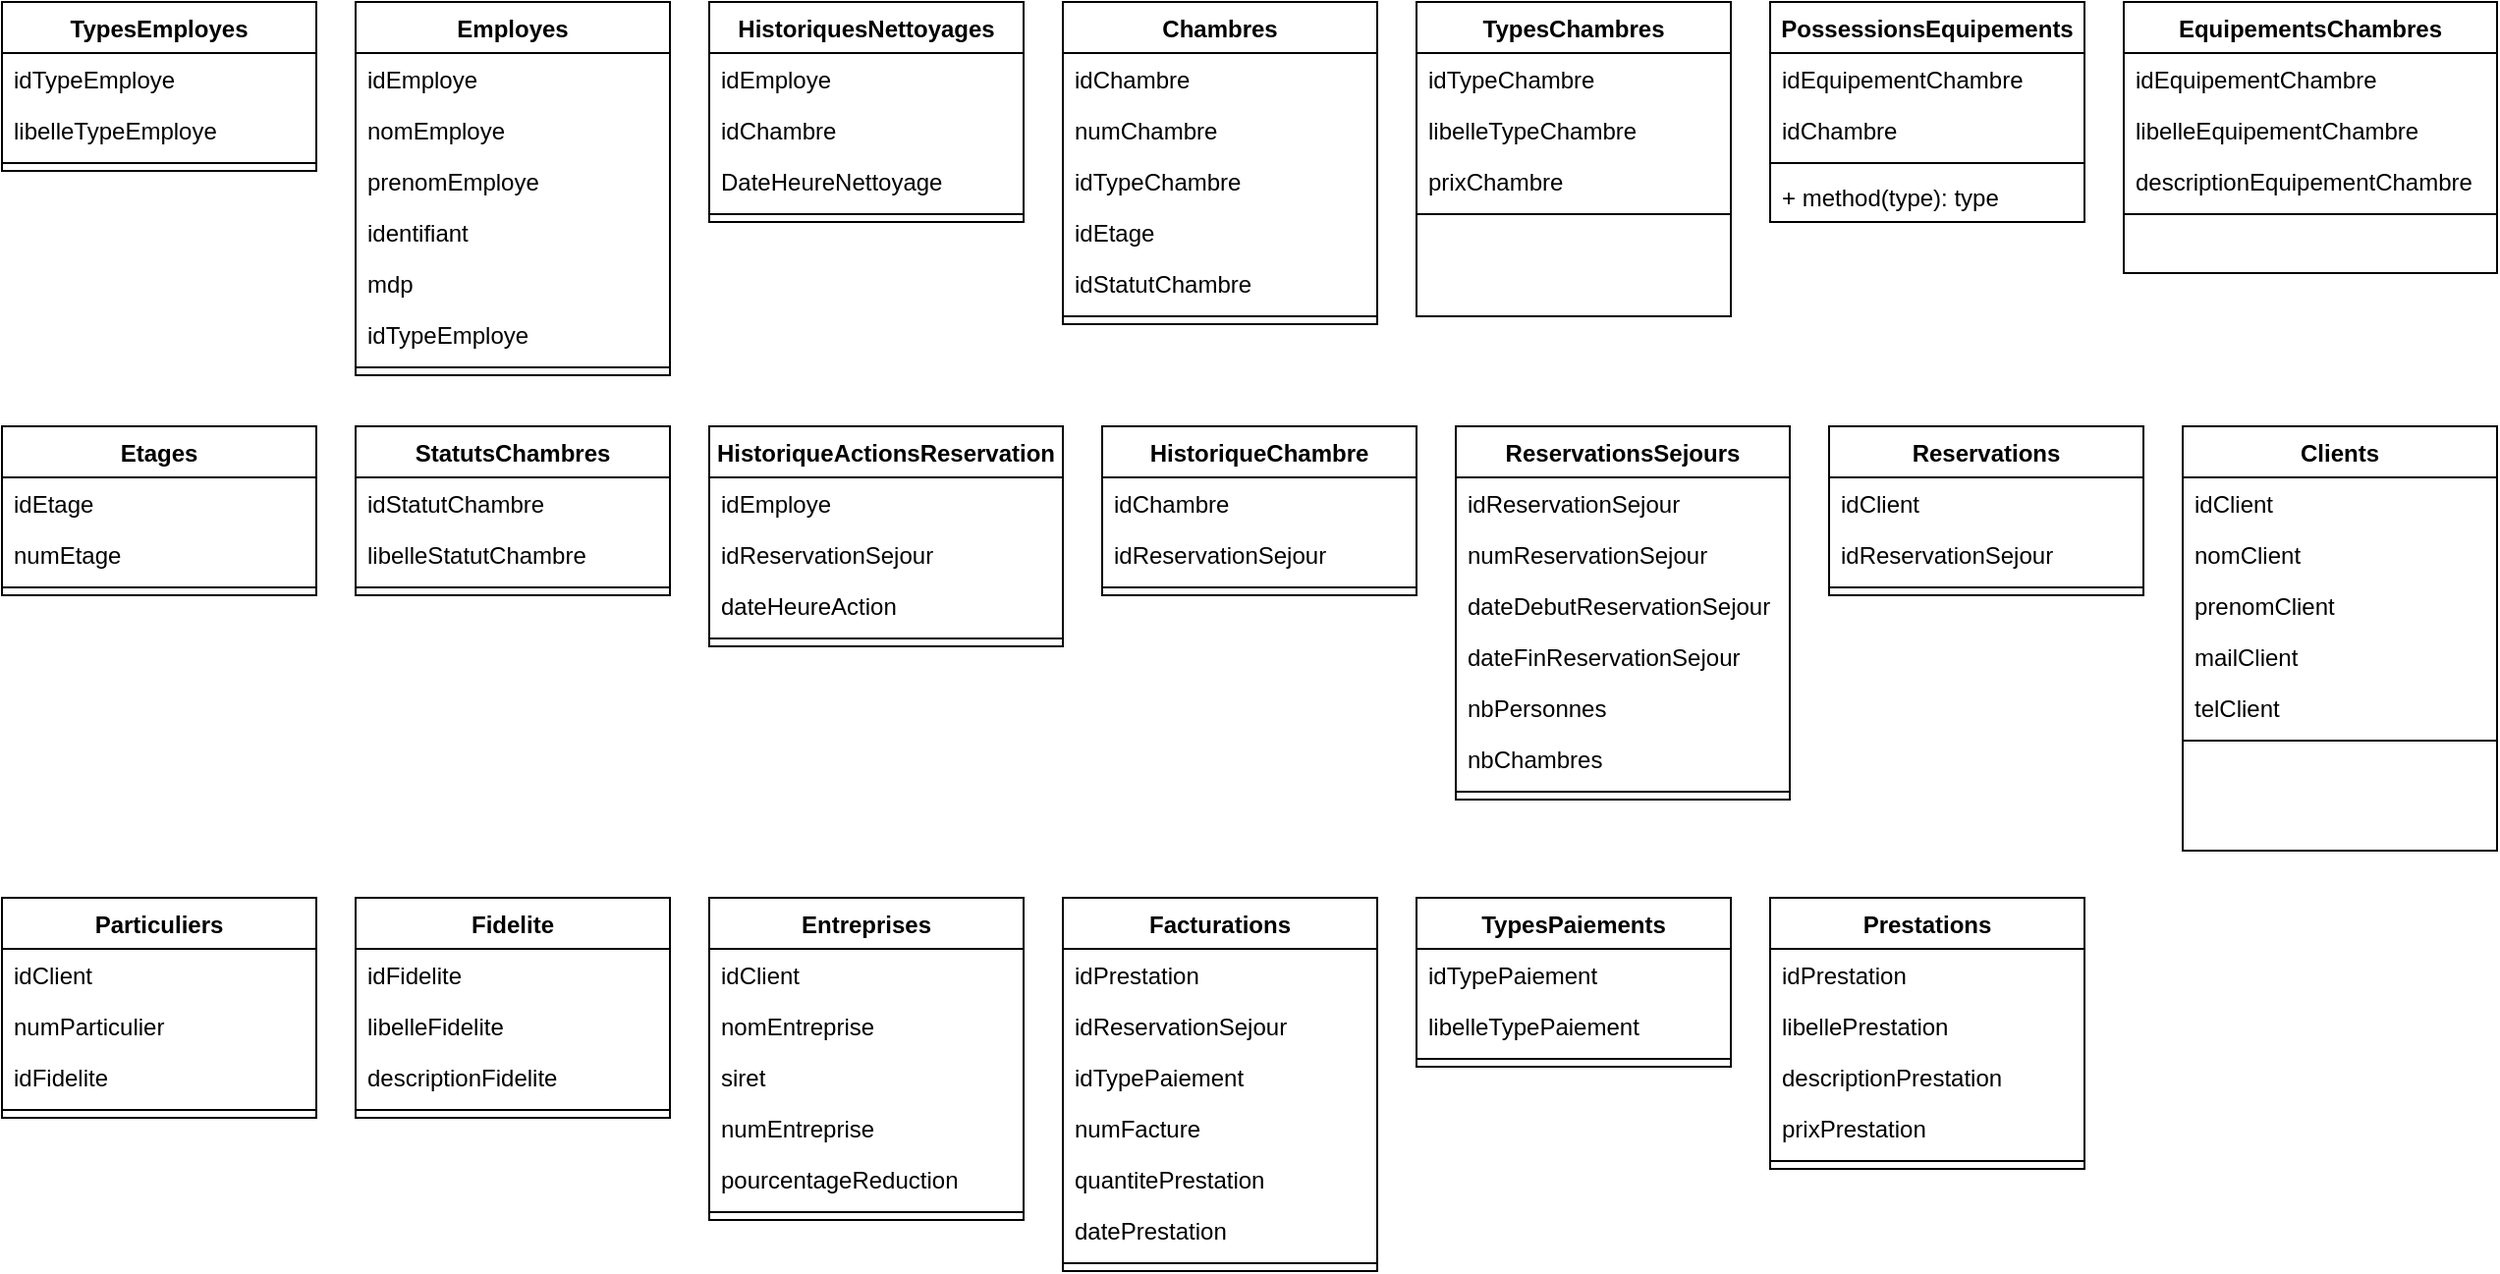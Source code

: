 <mxfile version="20.3.0" type="device"><diagram id="C5RBs43oDa-KdzZeNtuy" name="Page-1"><mxGraphModel dx="2249" dy="865" grid="1" gridSize="10" guides="1" tooltips="1" connect="1" arrows="1" fold="1" page="1" pageScale="1" pageWidth="827" pageHeight="1169" math="0" shadow="0"><root><mxCell id="WIyWlLk6GJQsqaUBKTNV-0"/><mxCell id="WIyWlLk6GJQsqaUBKTNV-1" parent="WIyWlLk6GJQsqaUBKTNV-0"/><mxCell id="zkfFHV4jXpPFQw0GAbJ--0" value="Clients" style="swimlane;fontStyle=1;align=center;verticalAlign=top;childLayout=stackLayout;horizontal=1;startSize=26;horizontalStack=0;resizeParent=1;resizeLast=0;collapsible=1;marginBottom=0;rounded=0;shadow=0;strokeWidth=1;" parent="WIyWlLk6GJQsqaUBKTNV-1" vertex="1"><mxGeometry x="800" y="280" width="160" height="216" as="geometry"><mxRectangle x="230" y="140" width="160" height="26" as="alternateBounds"/></mxGeometry></mxCell><mxCell id="EFYu85Zkfq5qAzav_KSJ-3" value="idClient" style="text;strokeColor=none;fillColor=none;align=left;verticalAlign=top;spacingLeft=4;spacingRight=4;overflow=hidden;rotatable=0;points=[[0,0.5],[1,0.5]];portConstraint=eastwest;" parent="zkfFHV4jXpPFQw0GAbJ--0" vertex="1"><mxGeometry y="26" width="160" height="26" as="geometry"/></mxCell><mxCell id="zkfFHV4jXpPFQw0GAbJ--1" value="nomClient" style="text;align=left;verticalAlign=top;spacingLeft=4;spacingRight=4;overflow=hidden;rotatable=0;points=[[0,0.5],[1,0.5]];portConstraint=eastwest;" parent="zkfFHV4jXpPFQw0GAbJ--0" vertex="1"><mxGeometry y="52" width="160" height="26" as="geometry"/></mxCell><mxCell id="EFYu85Zkfq5qAzav_KSJ-1" value="prenomClient" style="text;strokeColor=none;fillColor=none;align=left;verticalAlign=top;spacingLeft=4;spacingRight=4;overflow=hidden;rotatable=0;points=[[0,0.5],[1,0.5]];portConstraint=eastwest;" parent="zkfFHV4jXpPFQw0GAbJ--0" vertex="1"><mxGeometry y="78" width="160" height="26" as="geometry"/></mxCell><mxCell id="zkfFHV4jXpPFQw0GAbJ--3" value="mailClient" style="text;align=left;verticalAlign=top;spacingLeft=4;spacingRight=4;overflow=hidden;rotatable=0;points=[[0,0.5],[1,0.5]];portConstraint=eastwest;rounded=0;shadow=0;html=0;" parent="zkfFHV4jXpPFQw0GAbJ--0" vertex="1"><mxGeometry y="104" width="160" height="26" as="geometry"/></mxCell><mxCell id="EFYu85Zkfq5qAzav_KSJ-2" value="telClient" style="text;strokeColor=none;fillColor=none;align=left;verticalAlign=top;spacingLeft=4;spacingRight=4;overflow=hidden;rotatable=0;points=[[0,0.5],[1,0.5]];portConstraint=eastwest;" parent="zkfFHV4jXpPFQw0GAbJ--0" vertex="1"><mxGeometry y="130" width="160" height="26" as="geometry"/></mxCell><mxCell id="zkfFHV4jXpPFQw0GAbJ--4" value="" style="line;html=1;strokeWidth=1;align=left;verticalAlign=middle;spacingTop=-1;spacingLeft=3;spacingRight=3;rotatable=0;labelPosition=right;points=[];portConstraint=eastwest;" parent="zkfFHV4jXpPFQw0GAbJ--0" vertex="1"><mxGeometry y="156" width="160" height="8" as="geometry"/></mxCell><mxCell id="zkfFHV4jXpPFQw0GAbJ--6" value="EquipementsChambres" style="swimlane;fontStyle=1;align=center;verticalAlign=top;childLayout=stackLayout;horizontal=1;startSize=26;horizontalStack=0;resizeParent=1;resizeLast=0;collapsible=1;marginBottom=0;rounded=0;shadow=0;strokeWidth=1;" parent="WIyWlLk6GJQsqaUBKTNV-1" vertex="1"><mxGeometry x="770" y="64" width="190" height="138" as="geometry"><mxRectangle x="130" y="380" width="160" height="26" as="alternateBounds"/></mxGeometry></mxCell><mxCell id="EFYu85Zkfq5qAzav_KSJ-9" value="idEquipementChambre" style="text;strokeColor=none;fillColor=none;align=left;verticalAlign=top;spacingLeft=4;spacingRight=4;overflow=hidden;rotatable=0;points=[[0,0.5],[1,0.5]];portConstraint=eastwest;" parent="zkfFHV4jXpPFQw0GAbJ--6" vertex="1"><mxGeometry y="26" width="190" height="26" as="geometry"/></mxCell><mxCell id="EFYu85Zkfq5qAzav_KSJ-10" value="libelleEquipementChambre" style="text;strokeColor=none;fillColor=none;align=left;verticalAlign=top;spacingLeft=4;spacingRight=4;overflow=hidden;rotatable=0;points=[[0,0.5],[1,0.5]];portConstraint=eastwest;" parent="zkfFHV4jXpPFQw0GAbJ--6" vertex="1"><mxGeometry y="52" width="190" height="26" as="geometry"/></mxCell><mxCell id="EFYu85Zkfq5qAzav_KSJ-11" value="descriptionEquipementChambre" style="text;strokeColor=none;fillColor=none;align=left;verticalAlign=top;spacingLeft=4;spacingRight=4;overflow=hidden;rotatable=0;points=[[0,0.5],[1,0.5]];portConstraint=eastwest;" parent="zkfFHV4jXpPFQw0GAbJ--6" vertex="1"><mxGeometry y="78" width="190" height="26" as="geometry"/></mxCell><mxCell id="zkfFHV4jXpPFQw0GAbJ--9" value="" style="line;html=1;strokeWidth=1;align=left;verticalAlign=middle;spacingTop=-1;spacingLeft=3;spacingRight=3;rotatable=0;labelPosition=right;points=[];portConstraint=eastwest;" parent="zkfFHV4jXpPFQw0GAbJ--6" vertex="1"><mxGeometry y="104" width="190" height="8" as="geometry"/></mxCell><mxCell id="zkfFHV4jXpPFQw0GAbJ--13" value="Employes" style="swimlane;fontStyle=1;align=center;verticalAlign=top;childLayout=stackLayout;horizontal=1;startSize=26;horizontalStack=0;resizeParent=1;resizeLast=0;collapsible=1;marginBottom=0;rounded=0;shadow=0;strokeWidth=1;" parent="WIyWlLk6GJQsqaUBKTNV-1" vertex="1"><mxGeometry x="-130" y="64" width="160" height="190" as="geometry"><mxRectangle x="340" y="380" width="170" height="26" as="alternateBounds"/></mxGeometry></mxCell><mxCell id="EFYu85Zkfq5qAzav_KSJ-4" value="idEmploye" style="text;strokeColor=none;fillColor=none;align=left;verticalAlign=top;spacingLeft=4;spacingRight=4;overflow=hidden;rotatable=0;points=[[0,0.5],[1,0.5]];portConstraint=eastwest;" parent="zkfFHV4jXpPFQw0GAbJ--13" vertex="1"><mxGeometry y="26" width="160" height="26" as="geometry"/></mxCell><mxCell id="EFYu85Zkfq5qAzav_KSJ-5" value="nomEmploye" style="text;strokeColor=none;fillColor=none;align=left;verticalAlign=top;spacingLeft=4;spacingRight=4;overflow=hidden;rotatable=0;points=[[0,0.5],[1,0.5]];portConstraint=eastwest;" parent="zkfFHV4jXpPFQw0GAbJ--13" vertex="1"><mxGeometry y="52" width="160" height="26" as="geometry"/></mxCell><mxCell id="EFYu85Zkfq5qAzav_KSJ-6" value="prenomEmploye" style="text;strokeColor=none;fillColor=none;align=left;verticalAlign=top;spacingLeft=4;spacingRight=4;overflow=hidden;rotatable=0;points=[[0,0.5],[1,0.5]];portConstraint=eastwest;" parent="zkfFHV4jXpPFQw0GAbJ--13" vertex="1"><mxGeometry y="78" width="160" height="26" as="geometry"/></mxCell><mxCell id="EFYu85Zkfq5qAzav_KSJ-7" value="identifiant" style="text;strokeColor=none;fillColor=none;align=left;verticalAlign=top;spacingLeft=4;spacingRight=4;overflow=hidden;rotatable=0;points=[[0,0.5],[1,0.5]];portConstraint=eastwest;" parent="zkfFHV4jXpPFQw0GAbJ--13" vertex="1"><mxGeometry y="104" width="160" height="26" as="geometry"/></mxCell><mxCell id="EFYu85Zkfq5qAzav_KSJ-8" value="mdp" style="text;strokeColor=none;fillColor=none;align=left;verticalAlign=top;spacingLeft=4;spacingRight=4;overflow=hidden;rotatable=0;points=[[0,0.5],[1,0.5]];portConstraint=eastwest;" parent="zkfFHV4jXpPFQw0GAbJ--13" vertex="1"><mxGeometry y="130" width="160" height="26" as="geometry"/></mxCell><mxCell id="dRD_gudBQJXESRgsZp4Q-0" value="idTypeEmploye" style="text;strokeColor=none;fillColor=none;align=left;verticalAlign=top;spacingLeft=4;spacingRight=4;overflow=hidden;rotatable=0;points=[[0,0.5],[1,0.5]];portConstraint=eastwest;" parent="zkfFHV4jXpPFQw0GAbJ--13" vertex="1"><mxGeometry y="156" width="160" height="26" as="geometry"/></mxCell><mxCell id="zkfFHV4jXpPFQw0GAbJ--15" value="" style="line;html=1;strokeWidth=1;align=left;verticalAlign=middle;spacingTop=-1;spacingLeft=3;spacingRight=3;rotatable=0;labelPosition=right;points=[];portConstraint=eastwest;" parent="zkfFHV4jXpPFQw0GAbJ--13" vertex="1"><mxGeometry y="182" width="160" height="8" as="geometry"/></mxCell><mxCell id="zkfFHV4jXpPFQw0GAbJ--17" value="TypesChambres" style="swimlane;fontStyle=1;align=center;verticalAlign=top;childLayout=stackLayout;horizontal=1;startSize=26;horizontalStack=0;resizeParent=1;resizeLast=0;collapsible=1;marginBottom=0;rounded=0;shadow=0;strokeWidth=1;" parent="WIyWlLk6GJQsqaUBKTNV-1" vertex="1"><mxGeometry x="410" y="64" width="160" height="160" as="geometry"><mxRectangle x="550" y="140" width="160" height="26" as="alternateBounds"/></mxGeometry></mxCell><mxCell id="zkfFHV4jXpPFQw0GAbJ--18" value="idTypeChambre" style="text;align=left;verticalAlign=top;spacingLeft=4;spacingRight=4;overflow=hidden;rotatable=0;points=[[0,0.5],[1,0.5]];portConstraint=eastwest;" parent="zkfFHV4jXpPFQw0GAbJ--17" vertex="1"><mxGeometry y="26" width="160" height="26" as="geometry"/></mxCell><mxCell id="zkfFHV4jXpPFQw0GAbJ--19" value="libelleTypeChambre" style="text;align=left;verticalAlign=top;spacingLeft=4;spacingRight=4;overflow=hidden;rotatable=0;points=[[0,0.5],[1,0.5]];portConstraint=eastwest;rounded=0;shadow=0;html=0;" parent="zkfFHV4jXpPFQw0GAbJ--17" vertex="1"><mxGeometry y="52" width="160" height="26" as="geometry"/></mxCell><mxCell id="zkfFHV4jXpPFQw0GAbJ--20" value="prixChambre" style="text;align=left;verticalAlign=top;spacingLeft=4;spacingRight=4;overflow=hidden;rotatable=0;points=[[0,0.5],[1,0.5]];portConstraint=eastwest;rounded=0;shadow=0;html=0;" parent="zkfFHV4jXpPFQw0GAbJ--17" vertex="1"><mxGeometry y="78" width="160" height="26" as="geometry"/></mxCell><mxCell id="zkfFHV4jXpPFQw0GAbJ--23" value="" style="line;html=1;strokeWidth=1;align=left;verticalAlign=middle;spacingTop=-1;spacingLeft=3;spacingRight=3;rotatable=0;labelPosition=right;points=[];portConstraint=eastwest;" parent="zkfFHV4jXpPFQw0GAbJ--17" vertex="1"><mxGeometry y="104" width="160" height="8" as="geometry"/></mxCell><mxCell id="EFYu85Zkfq5qAzav_KSJ-12" value="Chambres" style="swimlane;fontStyle=1;align=center;verticalAlign=top;childLayout=stackLayout;horizontal=1;startSize=26;horizontalStack=0;resizeParent=1;resizeParentMax=0;resizeLast=0;collapsible=1;marginBottom=0;" parent="WIyWlLk6GJQsqaUBKTNV-1" vertex="1"><mxGeometry x="230" y="64" width="160" height="164" as="geometry"><mxRectangle x="40" y="320" width="100" height="26" as="alternateBounds"/></mxGeometry></mxCell><mxCell id="EFYu85Zkfq5qAzav_KSJ-13" value="idChambre" style="text;strokeColor=none;fillColor=none;align=left;verticalAlign=top;spacingLeft=4;spacingRight=4;overflow=hidden;rotatable=0;points=[[0,0.5],[1,0.5]];portConstraint=eastwest;" parent="EFYu85Zkfq5qAzav_KSJ-12" vertex="1"><mxGeometry y="26" width="160" height="26" as="geometry"/></mxCell><mxCell id="EFYu85Zkfq5qAzav_KSJ-16" value="numChambre" style="text;strokeColor=none;fillColor=none;align=left;verticalAlign=top;spacingLeft=4;spacingRight=4;overflow=hidden;rotatable=0;points=[[0,0.5],[1,0.5]];portConstraint=eastwest;" parent="EFYu85Zkfq5qAzav_KSJ-12" vertex="1"><mxGeometry y="52" width="160" height="26" as="geometry"/></mxCell><mxCell id="dRD_gudBQJXESRgsZp4Q-7" value="idTypeChambre" style="text;strokeColor=none;fillColor=none;align=left;verticalAlign=top;spacingLeft=4;spacingRight=4;overflow=hidden;rotatable=0;points=[[0,0.5],[1,0.5]];portConstraint=eastwest;" parent="EFYu85Zkfq5qAzav_KSJ-12" vertex="1"><mxGeometry y="78" width="160" height="26" as="geometry"/></mxCell><mxCell id="dRD_gudBQJXESRgsZp4Q-14" value="idEtage" style="text;strokeColor=none;fillColor=none;align=left;verticalAlign=top;spacingLeft=4;spacingRight=4;overflow=hidden;rotatable=0;points=[[0,0.5],[1,0.5]];portConstraint=eastwest;" parent="EFYu85Zkfq5qAzav_KSJ-12" vertex="1"><mxGeometry y="104" width="160" height="26" as="geometry"/></mxCell><mxCell id="dRD_gudBQJXESRgsZp4Q-15" value="idStatutChambre" style="text;strokeColor=none;fillColor=none;align=left;verticalAlign=top;spacingLeft=4;spacingRight=4;overflow=hidden;rotatable=0;points=[[0,0.5],[1,0.5]];portConstraint=eastwest;" parent="EFYu85Zkfq5qAzav_KSJ-12" vertex="1"><mxGeometry y="130" width="160" height="26" as="geometry"/></mxCell><mxCell id="EFYu85Zkfq5qAzav_KSJ-14" value="" style="line;strokeWidth=1;fillColor=none;align=left;verticalAlign=middle;spacingTop=-1;spacingLeft=3;spacingRight=3;rotatable=0;labelPosition=right;points=[];portConstraint=eastwest;" parent="EFYu85Zkfq5qAzav_KSJ-12" vertex="1"><mxGeometry y="156" width="160" height="8" as="geometry"/></mxCell><mxCell id="EFYu85Zkfq5qAzav_KSJ-18" value="Prestations" style="swimlane;fontStyle=1;align=center;verticalAlign=top;childLayout=stackLayout;horizontal=1;startSize=26;horizontalStack=0;resizeParent=1;resizeParentMax=0;resizeLast=0;collapsible=1;marginBottom=0;" parent="WIyWlLk6GJQsqaUBKTNV-1" vertex="1"><mxGeometry x="590" y="520" width="160" height="138" as="geometry"/></mxCell><mxCell id="EFYu85Zkfq5qAzav_KSJ-19" value="idPrestation" style="text;strokeColor=none;fillColor=none;align=left;verticalAlign=top;spacingLeft=4;spacingRight=4;overflow=hidden;rotatable=0;points=[[0,0.5],[1,0.5]];portConstraint=eastwest;" parent="EFYu85Zkfq5qAzav_KSJ-18" vertex="1"><mxGeometry y="26" width="160" height="26" as="geometry"/></mxCell><mxCell id="EFYu85Zkfq5qAzav_KSJ-58" value="libellePrestation" style="text;strokeColor=none;fillColor=none;align=left;verticalAlign=top;spacingLeft=4;spacingRight=4;overflow=hidden;rotatable=0;points=[[0,0.5],[1,0.5]];portConstraint=eastwest;" parent="EFYu85Zkfq5qAzav_KSJ-18" vertex="1"><mxGeometry y="52" width="160" height="26" as="geometry"/></mxCell><mxCell id="EFYu85Zkfq5qAzav_KSJ-59" value="descriptionPrestation" style="text;strokeColor=none;fillColor=none;align=left;verticalAlign=top;spacingLeft=4;spacingRight=4;overflow=hidden;rotatable=0;points=[[0,0.5],[1,0.5]];portConstraint=eastwest;" parent="EFYu85Zkfq5qAzav_KSJ-18" vertex="1"><mxGeometry y="78" width="160" height="26" as="geometry"/></mxCell><mxCell id="EFYu85Zkfq5qAzav_KSJ-60" value="prixPrestation" style="text;strokeColor=none;fillColor=none;align=left;verticalAlign=top;spacingLeft=4;spacingRight=4;overflow=hidden;rotatable=0;points=[[0,0.5],[1,0.5]];portConstraint=eastwest;" parent="EFYu85Zkfq5qAzav_KSJ-18" vertex="1"><mxGeometry y="104" width="160" height="26" as="geometry"/></mxCell><mxCell id="EFYu85Zkfq5qAzav_KSJ-20" value="" style="line;strokeWidth=1;fillColor=none;align=left;verticalAlign=middle;spacingTop=-1;spacingLeft=3;spacingRight=3;rotatable=0;labelPosition=right;points=[];portConstraint=eastwest;" parent="EFYu85Zkfq5qAzav_KSJ-18" vertex="1"><mxGeometry y="130" width="160" height="8" as="geometry"/></mxCell><mxCell id="EFYu85Zkfq5qAzav_KSJ-30" value="StatutsChambres" style="swimlane;fontStyle=1;align=center;verticalAlign=top;childLayout=stackLayout;horizontal=1;startSize=26;horizontalStack=0;resizeParent=1;resizeParentMax=0;resizeLast=0;collapsible=1;marginBottom=0;" parent="WIyWlLk6GJQsqaUBKTNV-1" vertex="1"><mxGeometry x="-130" y="280" width="160" height="86" as="geometry"/></mxCell><mxCell id="EFYu85Zkfq5qAzav_KSJ-31" value="idStatutChambre" style="text;strokeColor=none;fillColor=none;align=left;verticalAlign=top;spacingLeft=4;spacingRight=4;overflow=hidden;rotatable=0;points=[[0,0.5],[1,0.5]];portConstraint=eastwest;" parent="EFYu85Zkfq5qAzav_KSJ-30" vertex="1"><mxGeometry y="26" width="160" height="26" as="geometry"/></mxCell><mxCell id="EFYu85Zkfq5qAzav_KSJ-68" value="libelleStatutChambre" style="text;strokeColor=none;fillColor=none;align=left;verticalAlign=top;spacingLeft=4;spacingRight=4;overflow=hidden;rotatable=0;points=[[0,0.5],[1,0.5]];portConstraint=eastwest;" parent="EFYu85Zkfq5qAzav_KSJ-30" vertex="1"><mxGeometry y="52" width="160" height="26" as="geometry"/></mxCell><mxCell id="EFYu85Zkfq5qAzav_KSJ-32" value="" style="line;strokeWidth=1;fillColor=none;align=left;verticalAlign=middle;spacingTop=-1;spacingLeft=3;spacingRight=3;rotatable=0;labelPosition=right;points=[];portConstraint=eastwest;" parent="EFYu85Zkfq5qAzav_KSJ-30" vertex="1"><mxGeometry y="78" width="160" height="8" as="geometry"/></mxCell><mxCell id="EFYu85Zkfq5qAzav_KSJ-34" value="Fidelite" style="swimlane;fontStyle=1;align=center;verticalAlign=top;childLayout=stackLayout;horizontal=1;startSize=26;horizontalStack=0;resizeParent=1;resizeParentMax=0;resizeLast=0;collapsible=1;marginBottom=0;" parent="WIyWlLk6GJQsqaUBKTNV-1" vertex="1"><mxGeometry x="-130" y="520" width="160" height="112" as="geometry"/></mxCell><mxCell id="EFYu85Zkfq5qAzav_KSJ-35" value="idFidelite" style="text;strokeColor=none;fillColor=none;align=left;verticalAlign=top;spacingLeft=4;spacingRight=4;overflow=hidden;rotatable=0;points=[[0,0.5],[1,0.5]];portConstraint=eastwest;" parent="EFYu85Zkfq5qAzav_KSJ-34" vertex="1"><mxGeometry y="26" width="160" height="26" as="geometry"/></mxCell><mxCell id="EFYu85Zkfq5qAzav_KSJ-66" value="libelleFidelite" style="text;strokeColor=none;fillColor=none;align=left;verticalAlign=top;spacingLeft=4;spacingRight=4;overflow=hidden;rotatable=0;points=[[0,0.5],[1,0.5]];portConstraint=eastwest;" parent="EFYu85Zkfq5qAzav_KSJ-34" vertex="1"><mxGeometry y="52" width="160" height="26" as="geometry"/></mxCell><mxCell id="EFYu85Zkfq5qAzav_KSJ-67" value="descriptionFidelite" style="text;strokeColor=none;fillColor=none;align=left;verticalAlign=top;spacingLeft=4;spacingRight=4;overflow=hidden;rotatable=0;points=[[0,0.5],[1,0.5]];portConstraint=eastwest;" parent="EFYu85Zkfq5qAzav_KSJ-34" vertex="1"><mxGeometry y="78" width="160" height="26" as="geometry"/></mxCell><mxCell id="EFYu85Zkfq5qAzav_KSJ-36" value="" style="line;strokeWidth=1;fillColor=none;align=left;verticalAlign=middle;spacingTop=-1;spacingLeft=3;spacingRight=3;rotatable=0;labelPosition=right;points=[];portConstraint=eastwest;" parent="EFYu85Zkfq5qAzav_KSJ-34" vertex="1"><mxGeometry y="104" width="160" height="8" as="geometry"/></mxCell><mxCell id="EFYu85Zkfq5qAzav_KSJ-38" value="ReservationsSejours" style="swimlane;fontStyle=1;align=center;verticalAlign=top;childLayout=stackLayout;horizontal=1;startSize=26;horizontalStack=0;resizeParent=1;resizeParentMax=0;resizeLast=0;collapsible=1;marginBottom=0;" parent="WIyWlLk6GJQsqaUBKTNV-1" vertex="1"><mxGeometry x="430" y="280" width="170" height="190" as="geometry"/></mxCell><mxCell id="EFYu85Zkfq5qAzav_KSJ-39" value="idReservationSejour" style="text;strokeColor=none;fillColor=none;align=left;verticalAlign=top;spacingLeft=4;spacingRight=4;overflow=hidden;rotatable=0;points=[[0,0.5],[1,0.5]];portConstraint=eastwest;" parent="EFYu85Zkfq5qAzav_KSJ-38" vertex="1"><mxGeometry y="26" width="170" height="26" as="geometry"/></mxCell><mxCell id="EFYu85Zkfq5qAzav_KSJ-61" value="numReservationSejour" style="text;strokeColor=none;fillColor=none;align=left;verticalAlign=top;spacingLeft=4;spacingRight=4;overflow=hidden;rotatable=0;points=[[0,0.5],[1,0.5]];portConstraint=eastwest;" parent="EFYu85Zkfq5qAzav_KSJ-38" vertex="1"><mxGeometry y="52" width="170" height="26" as="geometry"/></mxCell><mxCell id="EFYu85Zkfq5qAzav_KSJ-62" value="dateDebutReservationSejour" style="text;strokeColor=none;fillColor=none;align=left;verticalAlign=top;spacingLeft=4;spacingRight=4;overflow=hidden;rotatable=0;points=[[0,0.5],[1,0.5]];portConstraint=eastwest;" parent="EFYu85Zkfq5qAzav_KSJ-38" vertex="1"><mxGeometry y="78" width="170" height="26" as="geometry"/></mxCell><mxCell id="EFYu85Zkfq5qAzav_KSJ-63" value="dateFinReservationSejour" style="text;strokeColor=none;fillColor=none;align=left;verticalAlign=top;spacingLeft=4;spacingRight=4;overflow=hidden;rotatable=0;points=[[0,0.5],[1,0.5]];portConstraint=eastwest;" parent="EFYu85Zkfq5qAzav_KSJ-38" vertex="1"><mxGeometry y="104" width="170" height="26" as="geometry"/></mxCell><mxCell id="EFYu85Zkfq5qAzav_KSJ-64" value="nbPersonnes" style="text;strokeColor=none;fillColor=none;align=left;verticalAlign=top;spacingLeft=4;spacingRight=4;overflow=hidden;rotatable=0;points=[[0,0.5],[1,0.5]];portConstraint=eastwest;" parent="EFYu85Zkfq5qAzav_KSJ-38" vertex="1"><mxGeometry y="130" width="170" height="26" as="geometry"/></mxCell><mxCell id="EFYu85Zkfq5qAzav_KSJ-65" value="nbChambres" style="text;strokeColor=none;fillColor=none;align=left;verticalAlign=top;spacingLeft=4;spacingRight=4;overflow=hidden;rotatable=0;points=[[0,0.5],[1,0.5]];portConstraint=eastwest;" parent="EFYu85Zkfq5qAzav_KSJ-38" vertex="1"><mxGeometry y="156" width="170" height="26" as="geometry"/></mxCell><mxCell id="EFYu85Zkfq5qAzav_KSJ-40" value="" style="line;strokeWidth=1;fillColor=none;align=left;verticalAlign=middle;spacingTop=-1;spacingLeft=3;spacingRight=3;rotatable=0;labelPosition=right;points=[];portConstraint=eastwest;" parent="EFYu85Zkfq5qAzav_KSJ-38" vertex="1"><mxGeometry y="182" width="170" height="8" as="geometry"/></mxCell><mxCell id="EFYu85Zkfq5qAzav_KSJ-42" value="TypesEmployes" style="swimlane;fontStyle=1;align=center;verticalAlign=top;childLayout=stackLayout;horizontal=1;startSize=26;horizontalStack=0;resizeParent=1;resizeParentMax=0;resizeLast=0;collapsible=1;marginBottom=0;" parent="WIyWlLk6GJQsqaUBKTNV-1" vertex="1"><mxGeometry x="-310" y="64" width="160" height="86" as="geometry"/></mxCell><mxCell id="EFYu85Zkfq5qAzav_KSJ-43" value="idTypeEmploye" style="text;strokeColor=none;fillColor=none;align=left;verticalAlign=top;spacingLeft=4;spacingRight=4;overflow=hidden;rotatable=0;points=[[0,0.5],[1,0.5]];portConstraint=eastwest;" parent="EFYu85Zkfq5qAzav_KSJ-42" vertex="1"><mxGeometry y="26" width="160" height="26" as="geometry"/></mxCell><mxCell id="EFYu85Zkfq5qAzav_KSJ-45" value="libelleTypeEmploye" style="text;strokeColor=none;fillColor=none;align=left;verticalAlign=top;spacingLeft=4;spacingRight=4;overflow=hidden;rotatable=0;points=[[0,0.5],[1,0.5]];portConstraint=eastwest;" parent="EFYu85Zkfq5qAzav_KSJ-42" vertex="1"><mxGeometry y="52" width="160" height="26" as="geometry"/></mxCell><mxCell id="EFYu85Zkfq5qAzav_KSJ-44" value="" style="line;strokeWidth=1;fillColor=none;align=left;verticalAlign=middle;spacingTop=-1;spacingLeft=3;spacingRight=3;rotatable=0;labelPosition=right;points=[];portConstraint=eastwest;" parent="EFYu85Zkfq5qAzav_KSJ-42" vertex="1"><mxGeometry y="78" width="160" height="8" as="geometry"/></mxCell><mxCell id="EFYu85Zkfq5qAzav_KSJ-54" value="Etages" style="swimlane;fontStyle=1;align=center;verticalAlign=top;childLayout=stackLayout;horizontal=1;startSize=26;horizontalStack=0;resizeParent=1;resizeParentMax=0;resizeLast=0;collapsible=1;marginBottom=0;" parent="WIyWlLk6GJQsqaUBKTNV-1" vertex="1"><mxGeometry x="-310" y="280" width="160" height="86" as="geometry"/></mxCell><mxCell id="EFYu85Zkfq5qAzav_KSJ-55" value="idEtage" style="text;strokeColor=none;fillColor=none;align=left;verticalAlign=top;spacingLeft=4;spacingRight=4;overflow=hidden;rotatable=0;points=[[0,0.5],[1,0.5]];portConstraint=eastwest;" parent="EFYu85Zkfq5qAzav_KSJ-54" vertex="1"><mxGeometry y="26" width="160" height="26" as="geometry"/></mxCell><mxCell id="EFYu85Zkfq5qAzav_KSJ-79" value="numEtage" style="text;strokeColor=none;fillColor=none;align=left;verticalAlign=top;spacingLeft=4;spacingRight=4;overflow=hidden;rotatable=0;points=[[0,0.5],[1,0.5]];portConstraint=eastwest;" parent="EFYu85Zkfq5qAzav_KSJ-54" vertex="1"><mxGeometry y="52" width="160" height="26" as="geometry"/></mxCell><mxCell id="EFYu85Zkfq5qAzav_KSJ-56" value="" style="line;strokeWidth=1;fillColor=none;align=left;verticalAlign=middle;spacingTop=-1;spacingLeft=3;spacingRight=3;rotatable=0;labelPosition=right;points=[];portConstraint=eastwest;" parent="EFYu85Zkfq5qAzav_KSJ-54" vertex="1"><mxGeometry y="78" width="160" height="8" as="geometry"/></mxCell><mxCell id="dRD_gudBQJXESRgsZp4Q-1" value="HistoriquesNettoyages" style="swimlane;fontStyle=1;align=center;verticalAlign=top;childLayout=stackLayout;horizontal=1;startSize=26;horizontalStack=0;resizeParent=1;resizeParentMax=0;resizeLast=0;collapsible=1;marginBottom=0;" parent="WIyWlLk6GJQsqaUBKTNV-1" vertex="1"><mxGeometry x="50" y="64" width="160" height="112" as="geometry"/></mxCell><mxCell id="dRD_gudBQJXESRgsZp4Q-2" value="idEmploye" style="text;strokeColor=none;fillColor=none;align=left;verticalAlign=top;spacingLeft=4;spacingRight=4;overflow=hidden;rotatable=0;points=[[0,0.5],[1,0.5]];portConstraint=eastwest;" parent="dRD_gudBQJXESRgsZp4Q-1" vertex="1"><mxGeometry y="26" width="160" height="26" as="geometry"/></mxCell><mxCell id="dRD_gudBQJXESRgsZp4Q-5" value="idChambre" style="text;strokeColor=none;fillColor=none;align=left;verticalAlign=top;spacingLeft=4;spacingRight=4;overflow=hidden;rotatable=0;points=[[0,0.5],[1,0.5]];portConstraint=eastwest;" parent="dRD_gudBQJXESRgsZp4Q-1" vertex="1"><mxGeometry y="52" width="160" height="26" as="geometry"/></mxCell><mxCell id="dRD_gudBQJXESRgsZp4Q-6" value="DateHeureNettoyage" style="text;strokeColor=none;fillColor=none;align=left;verticalAlign=top;spacingLeft=4;spacingRight=4;overflow=hidden;rotatable=0;points=[[0,0.5],[1,0.5]];portConstraint=eastwest;" parent="dRD_gudBQJXESRgsZp4Q-1" vertex="1"><mxGeometry y="78" width="160" height="26" as="geometry"/></mxCell><mxCell id="dRD_gudBQJXESRgsZp4Q-3" value="" style="line;strokeWidth=1;fillColor=none;align=left;verticalAlign=middle;spacingTop=-1;spacingLeft=3;spacingRight=3;rotatable=0;labelPosition=right;points=[];portConstraint=eastwest;" parent="dRD_gudBQJXESRgsZp4Q-1" vertex="1"><mxGeometry y="104" width="160" height="8" as="geometry"/></mxCell><mxCell id="dRD_gudBQJXESRgsZp4Q-8" value="PossessionsEquipements" style="swimlane;fontStyle=1;align=center;verticalAlign=top;childLayout=stackLayout;horizontal=1;startSize=26;horizontalStack=0;resizeParent=1;resizeParentMax=0;resizeLast=0;collapsible=1;marginBottom=0;" parent="WIyWlLk6GJQsqaUBKTNV-1" vertex="1"><mxGeometry x="590" y="64" width="160" height="112" as="geometry"/></mxCell><mxCell id="dRD_gudBQJXESRgsZp4Q-12" value="idEquipementChambre" style="text;strokeColor=none;fillColor=none;align=left;verticalAlign=top;spacingLeft=4;spacingRight=4;overflow=hidden;rotatable=0;points=[[0,0.5],[1,0.5]];portConstraint=eastwest;" parent="dRD_gudBQJXESRgsZp4Q-8" vertex="1"><mxGeometry y="26" width="160" height="26" as="geometry"/></mxCell><mxCell id="dRD_gudBQJXESRgsZp4Q-13" value="idChambre" style="text;strokeColor=none;fillColor=none;align=left;verticalAlign=top;spacingLeft=4;spacingRight=4;overflow=hidden;rotatable=0;points=[[0,0.5],[1,0.5]];portConstraint=eastwest;" parent="dRD_gudBQJXESRgsZp4Q-8" vertex="1"><mxGeometry y="52" width="160" height="26" as="geometry"/></mxCell><mxCell id="dRD_gudBQJXESRgsZp4Q-10" value="" style="line;strokeWidth=1;fillColor=none;align=left;verticalAlign=middle;spacingTop=-1;spacingLeft=3;spacingRight=3;rotatable=0;labelPosition=right;points=[];portConstraint=eastwest;" parent="dRD_gudBQJXESRgsZp4Q-8" vertex="1"><mxGeometry y="78" width="160" height="8" as="geometry"/></mxCell><mxCell id="dRD_gudBQJXESRgsZp4Q-11" value="+ method(type): type" style="text;strokeColor=none;fillColor=none;align=left;verticalAlign=top;spacingLeft=4;spacingRight=4;overflow=hidden;rotatable=0;points=[[0,0.5],[1,0.5]];portConstraint=eastwest;" parent="dRD_gudBQJXESRgsZp4Q-8" vertex="1"><mxGeometry y="86" width="160" height="26" as="geometry"/></mxCell><mxCell id="dRD_gudBQJXESRgsZp4Q-16" value="HistoriqueActionsReservation" style="swimlane;fontStyle=1;align=center;verticalAlign=top;childLayout=stackLayout;horizontal=1;startSize=26;horizontalStack=0;resizeParent=1;resizeParentMax=0;resizeLast=0;collapsible=1;marginBottom=0;" parent="WIyWlLk6GJQsqaUBKTNV-1" vertex="1"><mxGeometry x="50" y="280" width="180" height="112" as="geometry"/></mxCell><mxCell id="dRD_gudBQJXESRgsZp4Q-20" value="idEmploye" style="text;strokeColor=none;fillColor=none;align=left;verticalAlign=top;spacingLeft=4;spacingRight=4;overflow=hidden;rotatable=0;points=[[0,0.5],[1,0.5]];portConstraint=eastwest;" parent="dRD_gudBQJXESRgsZp4Q-16" vertex="1"><mxGeometry y="26" width="180" height="26" as="geometry"/></mxCell><mxCell id="dRD_gudBQJXESRgsZp4Q-21" value="idReservationSejour" style="text;strokeColor=none;fillColor=none;align=left;verticalAlign=top;spacingLeft=4;spacingRight=4;overflow=hidden;rotatable=0;points=[[0,0.5],[1,0.5]];portConstraint=eastwest;" parent="dRD_gudBQJXESRgsZp4Q-16" vertex="1"><mxGeometry y="52" width="180" height="26" as="geometry"/></mxCell><mxCell id="dRD_gudBQJXESRgsZp4Q-17" value="dateHeureAction" style="text;strokeColor=none;fillColor=none;align=left;verticalAlign=top;spacingLeft=4;spacingRight=4;overflow=hidden;rotatable=0;points=[[0,0.5],[1,0.5]];portConstraint=eastwest;" parent="dRD_gudBQJXESRgsZp4Q-16" vertex="1"><mxGeometry y="78" width="180" height="26" as="geometry"/></mxCell><mxCell id="dRD_gudBQJXESRgsZp4Q-18" value="" style="line;strokeWidth=1;fillColor=none;align=left;verticalAlign=middle;spacingTop=-1;spacingLeft=3;spacingRight=3;rotatable=0;labelPosition=right;points=[];portConstraint=eastwest;" parent="dRD_gudBQJXESRgsZp4Q-16" vertex="1"><mxGeometry y="104" width="180" height="8" as="geometry"/></mxCell><mxCell id="dRD_gudBQJXESRgsZp4Q-22" value="HistoriqueChambre" style="swimlane;fontStyle=1;align=center;verticalAlign=top;childLayout=stackLayout;horizontal=1;startSize=26;horizontalStack=0;resizeParent=1;resizeParentMax=0;resizeLast=0;collapsible=1;marginBottom=0;" parent="WIyWlLk6GJQsqaUBKTNV-1" vertex="1"><mxGeometry x="250" y="280" width="160" height="86" as="geometry"/></mxCell><mxCell id="dRD_gudBQJXESRgsZp4Q-26" value="idChambre" style="text;strokeColor=none;fillColor=none;align=left;verticalAlign=top;spacingLeft=4;spacingRight=4;overflow=hidden;rotatable=0;points=[[0,0.5],[1,0.5]];portConstraint=eastwest;" parent="dRD_gudBQJXESRgsZp4Q-22" vertex="1"><mxGeometry y="26" width="160" height="26" as="geometry"/></mxCell><mxCell id="dRD_gudBQJXESRgsZp4Q-27" value="idReservationSejour" style="text;strokeColor=none;fillColor=none;align=left;verticalAlign=top;spacingLeft=4;spacingRight=4;overflow=hidden;rotatable=0;points=[[0,0.5],[1,0.5]];portConstraint=eastwest;" parent="dRD_gudBQJXESRgsZp4Q-22" vertex="1"><mxGeometry y="52" width="160" height="26" as="geometry"/></mxCell><mxCell id="dRD_gudBQJXESRgsZp4Q-24" value="" style="line;strokeWidth=1;fillColor=none;align=left;verticalAlign=middle;spacingTop=-1;spacingLeft=3;spacingRight=3;rotatable=0;labelPosition=right;points=[];portConstraint=eastwest;" parent="dRD_gudBQJXESRgsZp4Q-22" vertex="1"><mxGeometry y="78" width="160" height="8" as="geometry"/></mxCell><mxCell id="dRD_gudBQJXESRgsZp4Q-28" value="Reservations" style="swimlane;fontStyle=1;align=center;verticalAlign=top;childLayout=stackLayout;horizontal=1;startSize=26;horizontalStack=0;resizeParent=1;resizeParentMax=0;resizeLast=0;collapsible=1;marginBottom=0;" parent="WIyWlLk6GJQsqaUBKTNV-1" vertex="1"><mxGeometry x="620" y="280" width="160" height="86" as="geometry"/></mxCell><mxCell id="dRD_gudBQJXESRgsZp4Q-32" value="idClient" style="text;strokeColor=none;fillColor=none;align=left;verticalAlign=top;spacingLeft=4;spacingRight=4;overflow=hidden;rotatable=0;points=[[0,0.5],[1,0.5]];portConstraint=eastwest;" parent="dRD_gudBQJXESRgsZp4Q-28" vertex="1"><mxGeometry y="26" width="160" height="26" as="geometry"/></mxCell><mxCell id="dRD_gudBQJXESRgsZp4Q-33" value="idReservationSejour" style="text;strokeColor=none;fillColor=none;align=left;verticalAlign=top;spacingLeft=4;spacingRight=4;overflow=hidden;rotatable=0;points=[[0,0.5],[1,0.5]];portConstraint=eastwest;" parent="dRD_gudBQJXESRgsZp4Q-28" vertex="1"><mxGeometry y="52" width="160" height="26" as="geometry"/></mxCell><mxCell id="dRD_gudBQJXESRgsZp4Q-30" value="" style="line;strokeWidth=1;fillColor=none;align=left;verticalAlign=middle;spacingTop=-1;spacingLeft=3;spacingRight=3;rotatable=0;labelPosition=right;points=[];portConstraint=eastwest;" parent="dRD_gudBQJXESRgsZp4Q-28" vertex="1"><mxGeometry y="78" width="160" height="8" as="geometry"/></mxCell><mxCell id="dRD_gudBQJXESRgsZp4Q-34" value="Particuliers" style="swimlane;fontStyle=1;align=center;verticalAlign=top;childLayout=stackLayout;horizontal=1;startSize=26;horizontalStack=0;resizeParent=1;resizeParentMax=0;resizeLast=0;collapsible=1;marginBottom=0;" parent="WIyWlLk6GJQsqaUBKTNV-1" vertex="1"><mxGeometry x="-310" y="520" width="160" height="112" as="geometry"/></mxCell><mxCell id="dRD_gudBQJXESRgsZp4Q-38" value="idClient" style="text;strokeColor=none;fillColor=none;align=left;verticalAlign=top;spacingLeft=4;spacingRight=4;overflow=hidden;rotatable=0;points=[[0,0.5],[1,0.5]];portConstraint=eastwest;" parent="dRD_gudBQJXESRgsZp4Q-34" vertex="1"><mxGeometry y="26" width="160" height="26" as="geometry"/></mxCell><mxCell id="dRD_gudBQJXESRgsZp4Q-35" value="numParticulier" style="text;strokeColor=none;fillColor=none;align=left;verticalAlign=top;spacingLeft=4;spacingRight=4;overflow=hidden;rotatable=0;points=[[0,0.5],[1,0.5]];portConstraint=eastwest;" parent="dRD_gudBQJXESRgsZp4Q-34" vertex="1"><mxGeometry y="52" width="160" height="26" as="geometry"/></mxCell><mxCell id="dRD_gudBQJXESRgsZp4Q-39" value="idFidelite" style="text;strokeColor=none;fillColor=none;align=left;verticalAlign=top;spacingLeft=4;spacingRight=4;overflow=hidden;rotatable=0;points=[[0,0.5],[1,0.5]];portConstraint=eastwest;" parent="dRD_gudBQJXESRgsZp4Q-34" vertex="1"><mxGeometry y="78" width="160" height="26" as="geometry"/></mxCell><mxCell id="dRD_gudBQJXESRgsZp4Q-36" value="" style="line;strokeWidth=1;fillColor=none;align=left;verticalAlign=middle;spacingTop=-1;spacingLeft=3;spacingRight=3;rotatable=0;labelPosition=right;points=[];portConstraint=eastwest;" parent="dRD_gudBQJXESRgsZp4Q-34" vertex="1"><mxGeometry y="104" width="160" height="8" as="geometry"/></mxCell><mxCell id="dRD_gudBQJXESRgsZp4Q-40" value="Entreprises" style="swimlane;fontStyle=1;align=center;verticalAlign=top;childLayout=stackLayout;horizontal=1;startSize=26;horizontalStack=0;resizeParent=1;resizeParentMax=0;resizeLast=0;collapsible=1;marginBottom=0;" parent="WIyWlLk6GJQsqaUBKTNV-1" vertex="1"><mxGeometry x="50" y="520" width="160" height="164" as="geometry"/></mxCell><mxCell id="dRD_gudBQJXESRgsZp4Q-44" value="idClient" style="text;strokeColor=none;fillColor=none;align=left;verticalAlign=top;spacingLeft=4;spacingRight=4;overflow=hidden;rotatable=0;points=[[0,0.5],[1,0.5]];portConstraint=eastwest;" parent="dRD_gudBQJXESRgsZp4Q-40" vertex="1"><mxGeometry y="26" width="160" height="26" as="geometry"/></mxCell><mxCell id="dRD_gudBQJXESRgsZp4Q-41" value="nomEntreprise" style="text;strokeColor=none;fillColor=none;align=left;verticalAlign=top;spacingLeft=4;spacingRight=4;overflow=hidden;rotatable=0;points=[[0,0.5],[1,0.5]];portConstraint=eastwest;" parent="dRD_gudBQJXESRgsZp4Q-40" vertex="1"><mxGeometry y="52" width="160" height="26" as="geometry"/></mxCell><mxCell id="dRD_gudBQJXESRgsZp4Q-45" value="siret" style="text;strokeColor=none;fillColor=none;align=left;verticalAlign=top;spacingLeft=4;spacingRight=4;overflow=hidden;rotatable=0;points=[[0,0.5],[1,0.5]];portConstraint=eastwest;" parent="dRD_gudBQJXESRgsZp4Q-40" vertex="1"><mxGeometry y="78" width="160" height="26" as="geometry"/></mxCell><mxCell id="dRD_gudBQJXESRgsZp4Q-46" value="numEntreprise" style="text;strokeColor=none;fillColor=none;align=left;verticalAlign=top;spacingLeft=4;spacingRight=4;overflow=hidden;rotatable=0;points=[[0,0.5],[1,0.5]];portConstraint=eastwest;" parent="dRD_gudBQJXESRgsZp4Q-40" vertex="1"><mxGeometry y="104" width="160" height="26" as="geometry"/></mxCell><mxCell id="dRD_gudBQJXESRgsZp4Q-47" value="pourcentageReduction" style="text;strokeColor=none;fillColor=none;align=left;verticalAlign=top;spacingLeft=4;spacingRight=4;overflow=hidden;rotatable=0;points=[[0,0.5],[1,0.5]];portConstraint=eastwest;" parent="dRD_gudBQJXESRgsZp4Q-40" vertex="1"><mxGeometry y="130" width="160" height="26" as="geometry"/></mxCell><mxCell id="dRD_gudBQJXESRgsZp4Q-42" value="" style="line;strokeWidth=1;fillColor=none;align=left;verticalAlign=middle;spacingTop=-1;spacingLeft=3;spacingRight=3;rotatable=0;labelPosition=right;points=[];portConstraint=eastwest;" parent="dRD_gudBQJXESRgsZp4Q-40" vertex="1"><mxGeometry y="156" width="160" height="8" as="geometry"/></mxCell><mxCell id="dRD_gudBQJXESRgsZp4Q-48" value="Facturations" style="swimlane;fontStyle=1;align=center;verticalAlign=top;childLayout=stackLayout;horizontal=1;startSize=26;horizontalStack=0;resizeParent=1;resizeParentMax=0;resizeLast=0;collapsible=1;marginBottom=0;" parent="WIyWlLk6GJQsqaUBKTNV-1" vertex="1"><mxGeometry x="230" y="520" width="160" height="190" as="geometry"/></mxCell><mxCell id="dRD_gudBQJXESRgsZp4Q-56" value="idPrestation" style="text;strokeColor=none;fillColor=none;align=left;verticalAlign=top;spacingLeft=4;spacingRight=4;overflow=hidden;rotatable=0;points=[[0,0.5],[1,0.5]];portConstraint=eastwest;" parent="dRD_gudBQJXESRgsZp4Q-48" vertex="1"><mxGeometry y="26" width="160" height="26" as="geometry"/></mxCell><mxCell id="dRD_gudBQJXESRgsZp4Q-57" value="idReservationSejour" style="text;strokeColor=none;fillColor=none;align=left;verticalAlign=top;spacingLeft=4;spacingRight=4;overflow=hidden;rotatable=0;points=[[0,0.5],[1,0.5]];portConstraint=eastwest;" parent="dRD_gudBQJXESRgsZp4Q-48" vertex="1"><mxGeometry y="52" width="160" height="26" as="geometry"/></mxCell><mxCell id="dRD_gudBQJXESRgsZp4Q-58" value="idTypePaiement" style="text;strokeColor=none;fillColor=none;align=left;verticalAlign=top;spacingLeft=4;spacingRight=4;overflow=hidden;rotatable=0;points=[[0,0.5],[1,0.5]];portConstraint=eastwest;" parent="dRD_gudBQJXESRgsZp4Q-48" vertex="1"><mxGeometry y="78" width="160" height="26" as="geometry"/></mxCell><mxCell id="dRD_gudBQJXESRgsZp4Q-49" value="numFacture" style="text;strokeColor=none;fillColor=none;align=left;verticalAlign=top;spacingLeft=4;spacingRight=4;overflow=hidden;rotatable=0;points=[[0,0.5],[1,0.5]];portConstraint=eastwest;" parent="dRD_gudBQJXESRgsZp4Q-48" vertex="1"><mxGeometry y="104" width="160" height="26" as="geometry"/></mxCell><mxCell id="dRD_gudBQJXESRgsZp4Q-59" value="quantitePrestation" style="text;strokeColor=none;fillColor=none;align=left;verticalAlign=top;spacingLeft=4;spacingRight=4;overflow=hidden;rotatable=0;points=[[0,0.5],[1,0.5]];portConstraint=eastwest;" parent="dRD_gudBQJXESRgsZp4Q-48" vertex="1"><mxGeometry y="130" width="160" height="26" as="geometry"/></mxCell><mxCell id="dRD_gudBQJXESRgsZp4Q-60" value="datePrestation" style="text;strokeColor=none;fillColor=none;align=left;verticalAlign=top;spacingLeft=4;spacingRight=4;overflow=hidden;rotatable=0;points=[[0,0.5],[1,0.5]];portConstraint=eastwest;" parent="dRD_gudBQJXESRgsZp4Q-48" vertex="1"><mxGeometry y="156" width="160" height="26" as="geometry"/></mxCell><mxCell id="dRD_gudBQJXESRgsZp4Q-50" value="" style="line;strokeWidth=1;fillColor=none;align=left;verticalAlign=middle;spacingTop=-1;spacingLeft=3;spacingRight=3;rotatable=0;labelPosition=right;points=[];portConstraint=eastwest;" parent="dRD_gudBQJXESRgsZp4Q-48" vertex="1"><mxGeometry y="182" width="160" height="8" as="geometry"/></mxCell><mxCell id="dRD_gudBQJXESRgsZp4Q-52" value="TypesPaiements" style="swimlane;fontStyle=1;align=center;verticalAlign=top;childLayout=stackLayout;horizontal=1;startSize=26;horizontalStack=0;resizeParent=1;resizeParentMax=0;resizeLast=0;collapsible=1;marginBottom=0;" parent="WIyWlLk6GJQsqaUBKTNV-1" vertex="1"><mxGeometry x="410" y="520" width="160" height="86" as="geometry"/></mxCell><mxCell id="dRD_gudBQJXESRgsZp4Q-53" value="idTypePaiement" style="text;strokeColor=none;fillColor=none;align=left;verticalAlign=top;spacingLeft=4;spacingRight=4;overflow=hidden;rotatable=0;points=[[0,0.5],[1,0.5]];portConstraint=eastwest;" parent="dRD_gudBQJXESRgsZp4Q-52" vertex="1"><mxGeometry y="26" width="160" height="26" as="geometry"/></mxCell><mxCell id="dRD_gudBQJXESRgsZp4Q-61" value="libelleTypePaiement" style="text;strokeColor=none;fillColor=none;align=left;verticalAlign=top;spacingLeft=4;spacingRight=4;overflow=hidden;rotatable=0;points=[[0,0.5],[1,0.5]];portConstraint=eastwest;" parent="dRD_gudBQJXESRgsZp4Q-52" vertex="1"><mxGeometry y="52" width="160" height="26" as="geometry"/></mxCell><mxCell id="dRD_gudBQJXESRgsZp4Q-54" value="" style="line;strokeWidth=1;fillColor=none;align=left;verticalAlign=middle;spacingTop=-1;spacingLeft=3;spacingRight=3;rotatable=0;labelPosition=right;points=[];portConstraint=eastwest;" parent="dRD_gudBQJXESRgsZp4Q-52" vertex="1"><mxGeometry y="78" width="160" height="8" as="geometry"/></mxCell></root></mxGraphModel></diagram></mxfile>